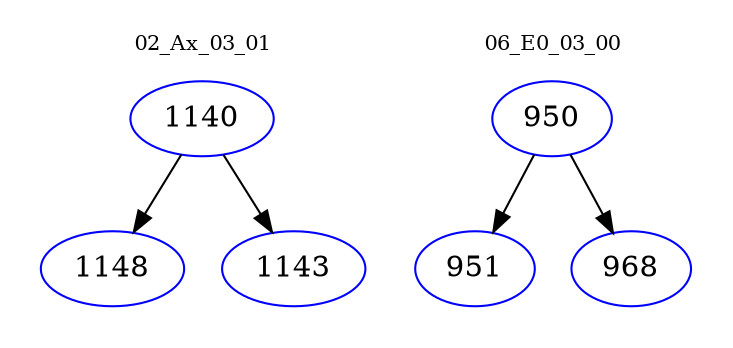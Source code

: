 digraph{
subgraph cluster_0 {
color = white
label = "02_Ax_03_01";
fontsize=10;
T0_1140 [label="1140", color="blue"]
T0_1140 -> T0_1148 [color="black"]
T0_1148 [label="1148", color="blue"]
T0_1140 -> T0_1143 [color="black"]
T0_1143 [label="1143", color="blue"]
}
subgraph cluster_1 {
color = white
label = "06_E0_03_00";
fontsize=10;
T1_950 [label="950", color="blue"]
T1_950 -> T1_951 [color="black"]
T1_951 [label="951", color="blue"]
T1_950 -> T1_968 [color="black"]
T1_968 [label="968", color="blue"]
}
}
